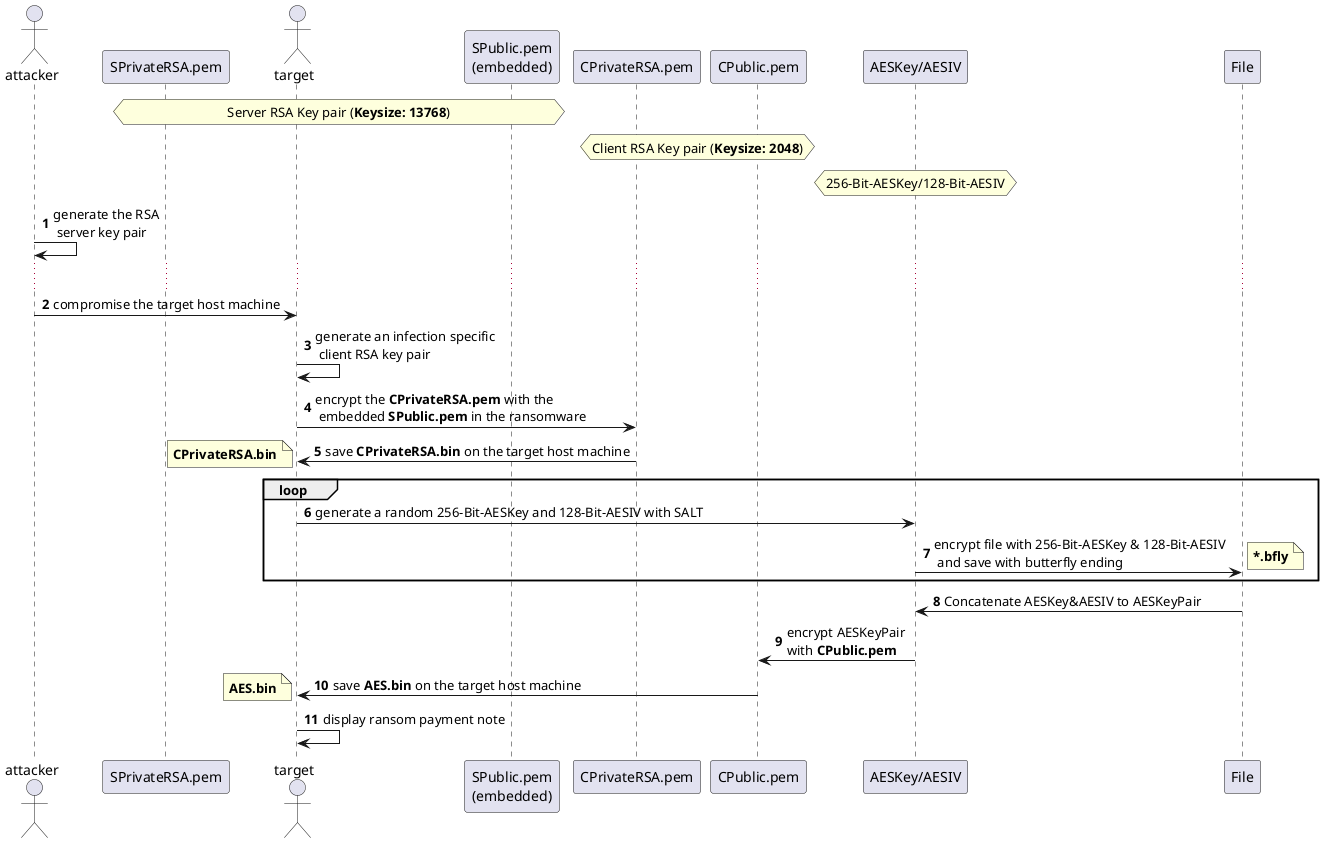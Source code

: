 @startuml
'https://plantuml.com/sequence-diagram

actor attacker
participant SPrivateRSA.pem as SPrivate
actor target
participant "SPublic.pem\n(embedded)" as SPublic
participant CPrivateRSA.pem as CPrivate
participant CPublic.pem as CPublic
participant "AESKey/AESIV" as AESKey
participant File
'participant AESKeySQL.sql as AESKeySQL

autonumber
hnote over SPrivate, SPublic: Server RSA Key pair (**Keysize: 13768**)
hnote over CPrivate, CPublic: Client RSA Key pair (**Keysize: 2048**)
hnote over AESKey: 256-Bit-AESKey/128-Bit-AESIV
attacker -> attacker: generate the RSA\n server key pair
...
attacker -> target: compromise the target host machine
target -> target: generate an infection specific\n client RSA key pair
target -> CPrivate: encrypt the **CPrivateRSA.pem** with the\n embedded **SPublic.pem** in the ransomware
CPrivate -> target: save **CPrivateRSA.bin** on the target host machine
note left: **CPrivateRSA.bin**
loop
target -> AESKey: generate a random 256-Bit-AESKey and 128-Bit-AESIV with SALT
AESKey -> File: encrypt file with 256-Bit-AESKey & 128-Bit-AESIV\n and save with butterfly ending
note right: **~*.bfly**
'File -> AESKeySQL: save filepath, file hash and AESKey/AESIv pair in sql database

end

File->AESKey: Concatenate AESKey&AESIV to AESKeyPair
AESKey -> CPublic: encrypt AESKeyPair \nwith **CPublic.pem**
CPublic -> target: save **AES.bin** on the target host machine
note left: **AES.bin**

'AESKeySQL -> CPublic: encrypt AESKeySQL.sql with **CPublic.pem**
'CPublic -> target: save AESKeySQL.bin on the host machine
'note left: **AESKeySQL.bin**
target -> target: display ransom payment note

@enduml
